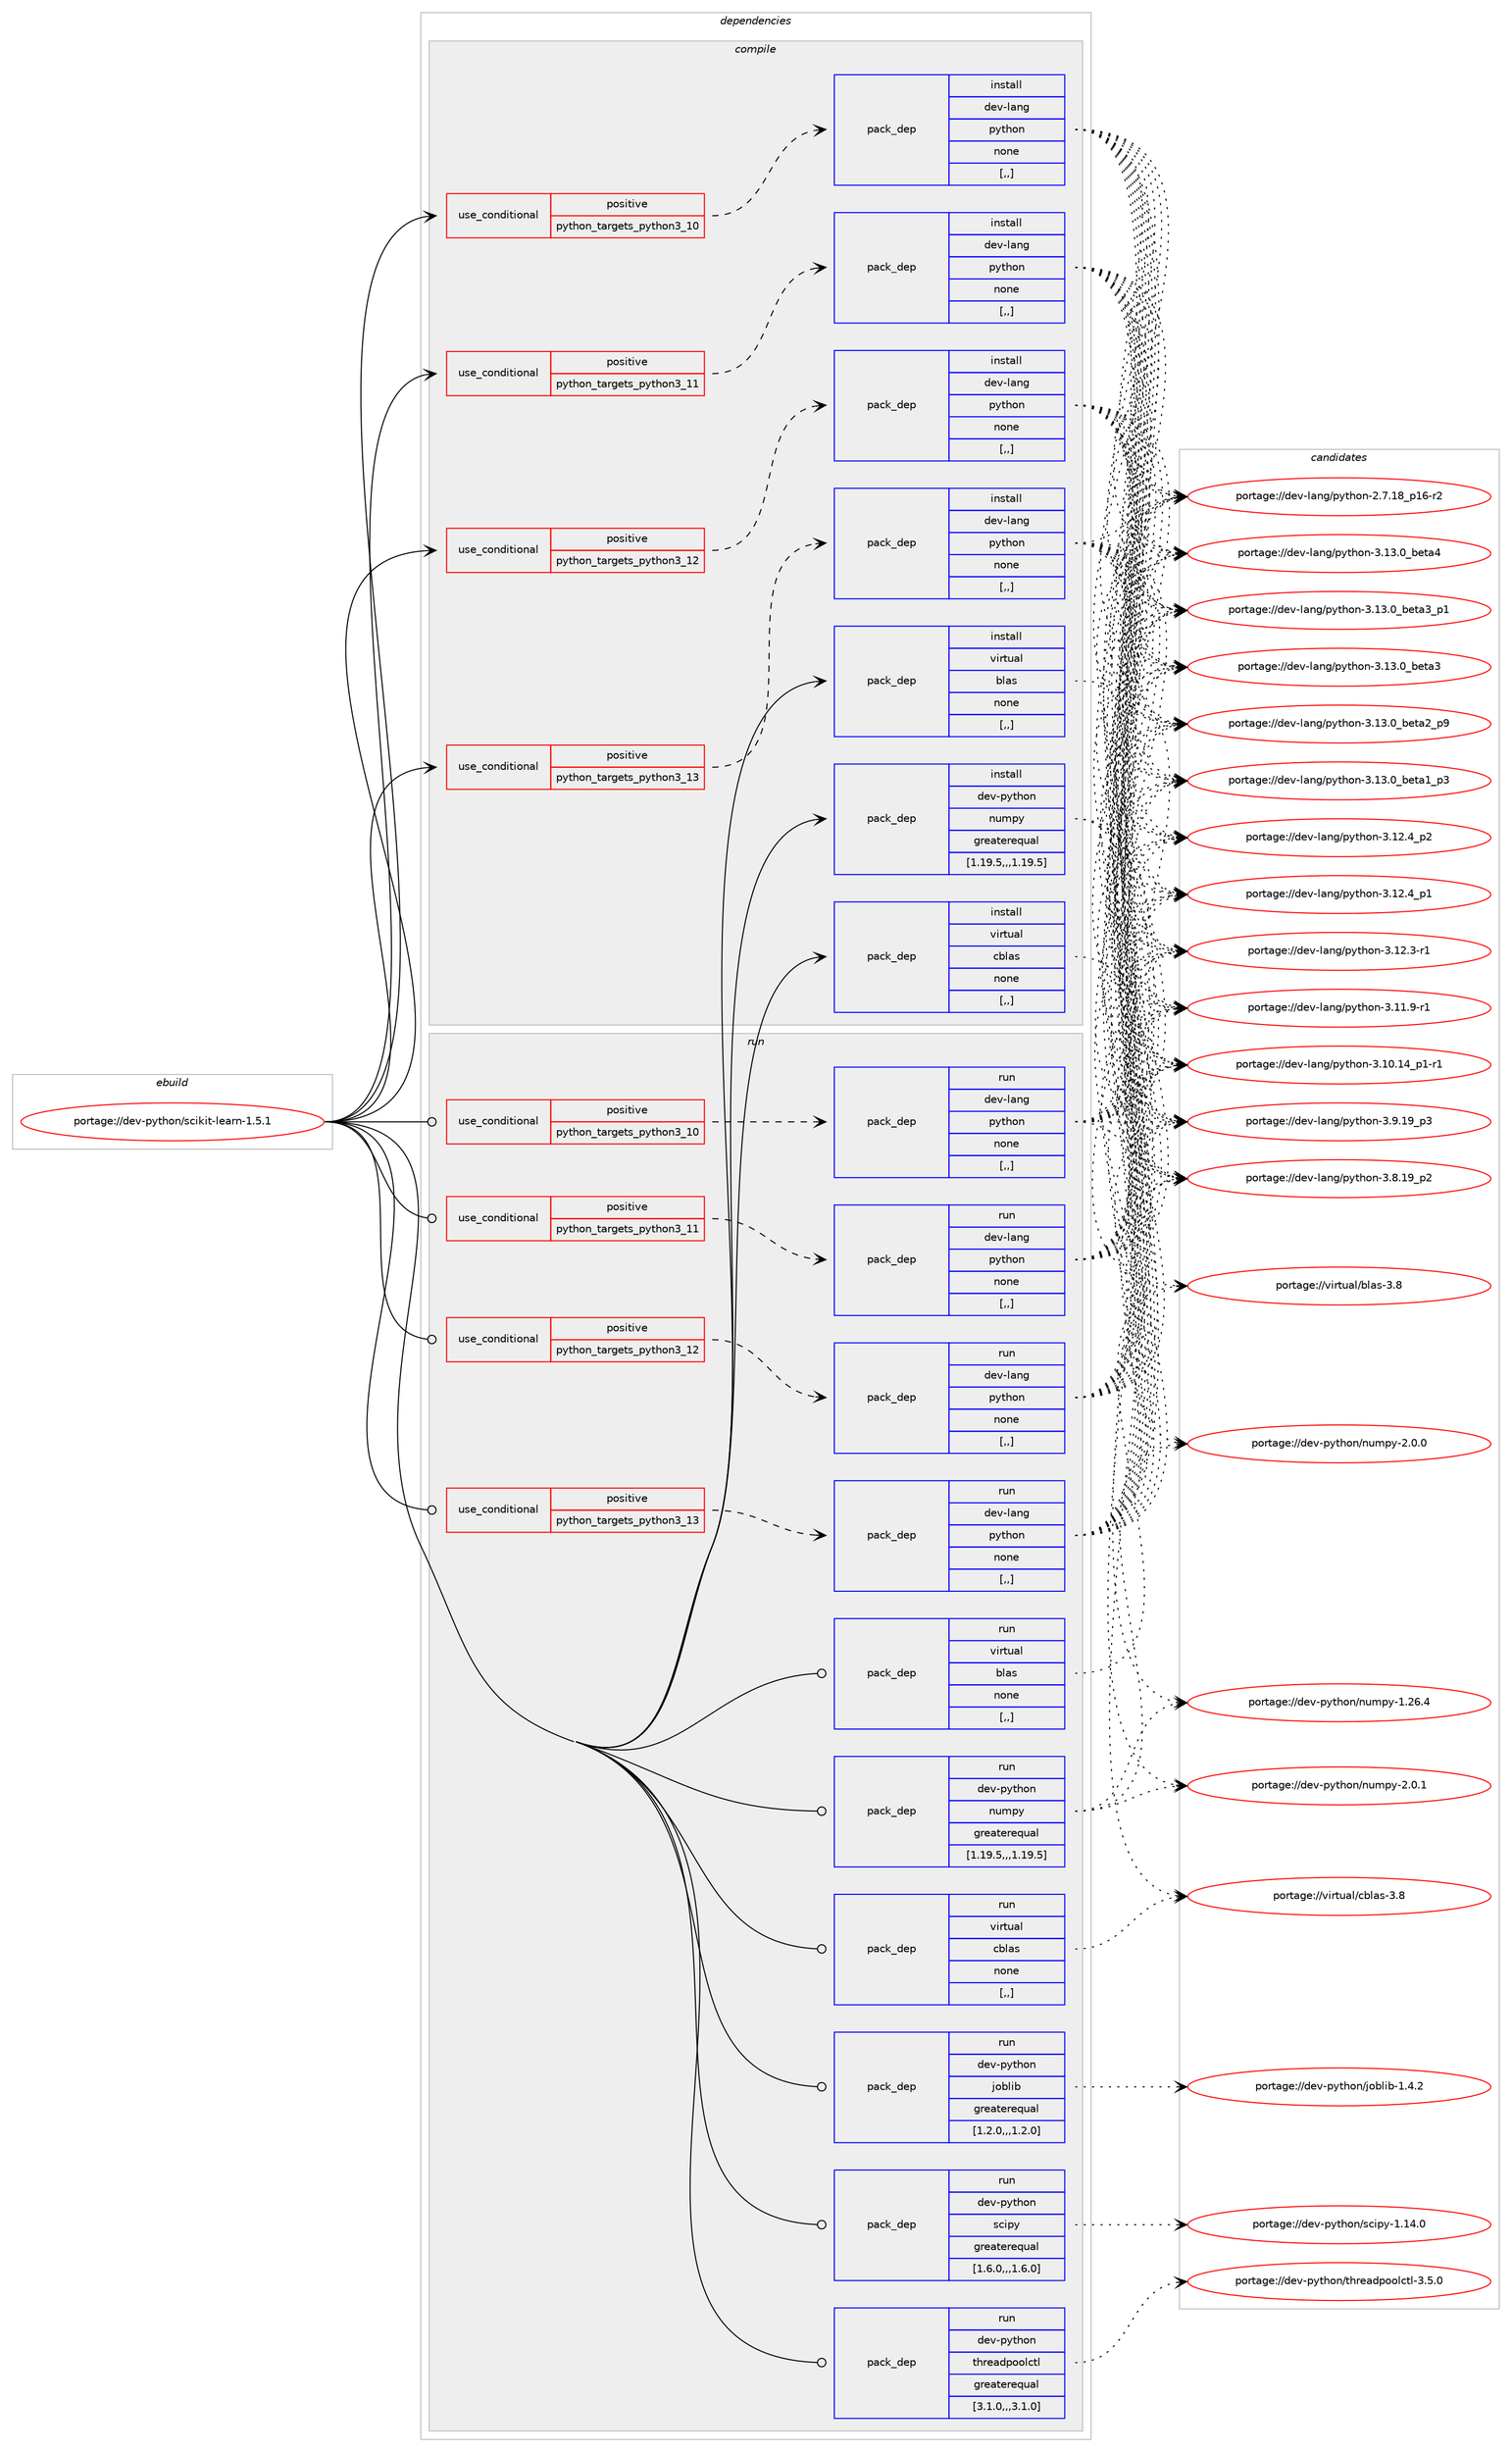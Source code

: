 digraph prolog {

# *************
# Graph options
# *************

newrank=true;
concentrate=true;
compound=true;
graph [rankdir=LR,fontname=Helvetica,fontsize=10,ranksep=1.5];#, ranksep=2.5, nodesep=0.2];
edge  [arrowhead=vee];
node  [fontname=Helvetica,fontsize=10];

# **********
# The ebuild
# **********

subgraph cluster_leftcol {
color=gray;
label=<<i>ebuild</i>>;
id [label="portage://dev-python/scikit-learn-1.5.1", color=red, width=4, href="../dev-python/scikit-learn-1.5.1.svg"];
}

# ****************
# The dependencies
# ****************

subgraph cluster_midcol {
color=gray;
label=<<i>dependencies</i>>;
subgraph cluster_compile {
fillcolor="#eeeeee";
style=filled;
label=<<i>compile</i>>;
subgraph cond39363 {
dependency162860 [label=<<TABLE BORDER="0" CELLBORDER="1" CELLSPACING="0" CELLPADDING="4"><TR><TD ROWSPAN="3" CELLPADDING="10">use_conditional</TD></TR><TR><TD>positive</TD></TR><TR><TD>python_targets_python3_10</TD></TR></TABLE>>, shape=none, color=red];
subgraph pack122225 {
dependency162861 [label=<<TABLE BORDER="0" CELLBORDER="1" CELLSPACING="0" CELLPADDING="4" WIDTH="220"><TR><TD ROWSPAN="6" CELLPADDING="30">pack_dep</TD></TR><TR><TD WIDTH="110">install</TD></TR><TR><TD>dev-lang</TD></TR><TR><TD>python</TD></TR><TR><TD>none</TD></TR><TR><TD>[,,]</TD></TR></TABLE>>, shape=none, color=blue];
}
dependency162860:e -> dependency162861:w [weight=20,style="dashed",arrowhead="vee"];
}
id:e -> dependency162860:w [weight=20,style="solid",arrowhead="vee"];
subgraph cond39364 {
dependency162862 [label=<<TABLE BORDER="0" CELLBORDER="1" CELLSPACING="0" CELLPADDING="4"><TR><TD ROWSPAN="3" CELLPADDING="10">use_conditional</TD></TR><TR><TD>positive</TD></TR><TR><TD>python_targets_python3_11</TD></TR></TABLE>>, shape=none, color=red];
subgraph pack122226 {
dependency162863 [label=<<TABLE BORDER="0" CELLBORDER="1" CELLSPACING="0" CELLPADDING="4" WIDTH="220"><TR><TD ROWSPAN="6" CELLPADDING="30">pack_dep</TD></TR><TR><TD WIDTH="110">install</TD></TR><TR><TD>dev-lang</TD></TR><TR><TD>python</TD></TR><TR><TD>none</TD></TR><TR><TD>[,,]</TD></TR></TABLE>>, shape=none, color=blue];
}
dependency162862:e -> dependency162863:w [weight=20,style="dashed",arrowhead="vee"];
}
id:e -> dependency162862:w [weight=20,style="solid",arrowhead="vee"];
subgraph cond39365 {
dependency162864 [label=<<TABLE BORDER="0" CELLBORDER="1" CELLSPACING="0" CELLPADDING="4"><TR><TD ROWSPAN="3" CELLPADDING="10">use_conditional</TD></TR><TR><TD>positive</TD></TR><TR><TD>python_targets_python3_12</TD></TR></TABLE>>, shape=none, color=red];
subgraph pack122227 {
dependency162865 [label=<<TABLE BORDER="0" CELLBORDER="1" CELLSPACING="0" CELLPADDING="4" WIDTH="220"><TR><TD ROWSPAN="6" CELLPADDING="30">pack_dep</TD></TR><TR><TD WIDTH="110">install</TD></TR><TR><TD>dev-lang</TD></TR><TR><TD>python</TD></TR><TR><TD>none</TD></TR><TR><TD>[,,]</TD></TR></TABLE>>, shape=none, color=blue];
}
dependency162864:e -> dependency162865:w [weight=20,style="dashed",arrowhead="vee"];
}
id:e -> dependency162864:w [weight=20,style="solid",arrowhead="vee"];
subgraph cond39366 {
dependency162866 [label=<<TABLE BORDER="0" CELLBORDER="1" CELLSPACING="0" CELLPADDING="4"><TR><TD ROWSPAN="3" CELLPADDING="10">use_conditional</TD></TR><TR><TD>positive</TD></TR><TR><TD>python_targets_python3_13</TD></TR></TABLE>>, shape=none, color=red];
subgraph pack122228 {
dependency162867 [label=<<TABLE BORDER="0" CELLBORDER="1" CELLSPACING="0" CELLPADDING="4" WIDTH="220"><TR><TD ROWSPAN="6" CELLPADDING="30">pack_dep</TD></TR><TR><TD WIDTH="110">install</TD></TR><TR><TD>dev-lang</TD></TR><TR><TD>python</TD></TR><TR><TD>none</TD></TR><TR><TD>[,,]</TD></TR></TABLE>>, shape=none, color=blue];
}
dependency162866:e -> dependency162867:w [weight=20,style="dashed",arrowhead="vee"];
}
id:e -> dependency162866:w [weight=20,style="solid",arrowhead="vee"];
subgraph pack122229 {
dependency162868 [label=<<TABLE BORDER="0" CELLBORDER="1" CELLSPACING="0" CELLPADDING="4" WIDTH="220"><TR><TD ROWSPAN="6" CELLPADDING="30">pack_dep</TD></TR><TR><TD WIDTH="110">install</TD></TR><TR><TD>dev-python</TD></TR><TR><TD>numpy</TD></TR><TR><TD>greaterequal</TD></TR><TR><TD>[1.19.5,,,1.19.5]</TD></TR></TABLE>>, shape=none, color=blue];
}
id:e -> dependency162868:w [weight=20,style="solid",arrowhead="vee"];
subgraph pack122230 {
dependency162869 [label=<<TABLE BORDER="0" CELLBORDER="1" CELLSPACING="0" CELLPADDING="4" WIDTH="220"><TR><TD ROWSPAN="6" CELLPADDING="30">pack_dep</TD></TR><TR><TD WIDTH="110">install</TD></TR><TR><TD>virtual</TD></TR><TR><TD>blas</TD></TR><TR><TD>none</TD></TR><TR><TD>[,,]</TD></TR></TABLE>>, shape=none, color=blue];
}
id:e -> dependency162869:w [weight=20,style="solid",arrowhead="vee"];
subgraph pack122231 {
dependency162870 [label=<<TABLE BORDER="0" CELLBORDER="1" CELLSPACING="0" CELLPADDING="4" WIDTH="220"><TR><TD ROWSPAN="6" CELLPADDING="30">pack_dep</TD></TR><TR><TD WIDTH="110">install</TD></TR><TR><TD>virtual</TD></TR><TR><TD>cblas</TD></TR><TR><TD>none</TD></TR><TR><TD>[,,]</TD></TR></TABLE>>, shape=none, color=blue];
}
id:e -> dependency162870:w [weight=20,style="solid",arrowhead="vee"];
}
subgraph cluster_compileandrun {
fillcolor="#eeeeee";
style=filled;
label=<<i>compile and run</i>>;
}
subgraph cluster_run {
fillcolor="#eeeeee";
style=filled;
label=<<i>run</i>>;
subgraph cond39367 {
dependency162871 [label=<<TABLE BORDER="0" CELLBORDER="1" CELLSPACING="0" CELLPADDING="4"><TR><TD ROWSPAN="3" CELLPADDING="10">use_conditional</TD></TR><TR><TD>positive</TD></TR><TR><TD>python_targets_python3_10</TD></TR></TABLE>>, shape=none, color=red];
subgraph pack122232 {
dependency162872 [label=<<TABLE BORDER="0" CELLBORDER="1" CELLSPACING="0" CELLPADDING="4" WIDTH="220"><TR><TD ROWSPAN="6" CELLPADDING="30">pack_dep</TD></TR><TR><TD WIDTH="110">run</TD></TR><TR><TD>dev-lang</TD></TR><TR><TD>python</TD></TR><TR><TD>none</TD></TR><TR><TD>[,,]</TD></TR></TABLE>>, shape=none, color=blue];
}
dependency162871:e -> dependency162872:w [weight=20,style="dashed",arrowhead="vee"];
}
id:e -> dependency162871:w [weight=20,style="solid",arrowhead="odot"];
subgraph cond39368 {
dependency162873 [label=<<TABLE BORDER="0" CELLBORDER="1" CELLSPACING="0" CELLPADDING="4"><TR><TD ROWSPAN="3" CELLPADDING="10">use_conditional</TD></TR><TR><TD>positive</TD></TR><TR><TD>python_targets_python3_11</TD></TR></TABLE>>, shape=none, color=red];
subgraph pack122233 {
dependency162874 [label=<<TABLE BORDER="0" CELLBORDER="1" CELLSPACING="0" CELLPADDING="4" WIDTH="220"><TR><TD ROWSPAN="6" CELLPADDING="30">pack_dep</TD></TR><TR><TD WIDTH="110">run</TD></TR><TR><TD>dev-lang</TD></TR><TR><TD>python</TD></TR><TR><TD>none</TD></TR><TR><TD>[,,]</TD></TR></TABLE>>, shape=none, color=blue];
}
dependency162873:e -> dependency162874:w [weight=20,style="dashed",arrowhead="vee"];
}
id:e -> dependency162873:w [weight=20,style="solid",arrowhead="odot"];
subgraph cond39369 {
dependency162875 [label=<<TABLE BORDER="0" CELLBORDER="1" CELLSPACING="0" CELLPADDING="4"><TR><TD ROWSPAN="3" CELLPADDING="10">use_conditional</TD></TR><TR><TD>positive</TD></TR><TR><TD>python_targets_python3_12</TD></TR></TABLE>>, shape=none, color=red];
subgraph pack122234 {
dependency162876 [label=<<TABLE BORDER="0" CELLBORDER="1" CELLSPACING="0" CELLPADDING="4" WIDTH="220"><TR><TD ROWSPAN="6" CELLPADDING="30">pack_dep</TD></TR><TR><TD WIDTH="110">run</TD></TR><TR><TD>dev-lang</TD></TR><TR><TD>python</TD></TR><TR><TD>none</TD></TR><TR><TD>[,,]</TD></TR></TABLE>>, shape=none, color=blue];
}
dependency162875:e -> dependency162876:w [weight=20,style="dashed",arrowhead="vee"];
}
id:e -> dependency162875:w [weight=20,style="solid",arrowhead="odot"];
subgraph cond39370 {
dependency162877 [label=<<TABLE BORDER="0" CELLBORDER="1" CELLSPACING="0" CELLPADDING="4"><TR><TD ROWSPAN="3" CELLPADDING="10">use_conditional</TD></TR><TR><TD>positive</TD></TR><TR><TD>python_targets_python3_13</TD></TR></TABLE>>, shape=none, color=red];
subgraph pack122235 {
dependency162878 [label=<<TABLE BORDER="0" CELLBORDER="1" CELLSPACING="0" CELLPADDING="4" WIDTH="220"><TR><TD ROWSPAN="6" CELLPADDING="30">pack_dep</TD></TR><TR><TD WIDTH="110">run</TD></TR><TR><TD>dev-lang</TD></TR><TR><TD>python</TD></TR><TR><TD>none</TD></TR><TR><TD>[,,]</TD></TR></TABLE>>, shape=none, color=blue];
}
dependency162877:e -> dependency162878:w [weight=20,style="dashed",arrowhead="vee"];
}
id:e -> dependency162877:w [weight=20,style="solid",arrowhead="odot"];
subgraph pack122236 {
dependency162879 [label=<<TABLE BORDER="0" CELLBORDER="1" CELLSPACING="0" CELLPADDING="4" WIDTH="220"><TR><TD ROWSPAN="6" CELLPADDING="30">pack_dep</TD></TR><TR><TD WIDTH="110">run</TD></TR><TR><TD>dev-python</TD></TR><TR><TD>joblib</TD></TR><TR><TD>greaterequal</TD></TR><TR><TD>[1.2.0,,,1.2.0]</TD></TR></TABLE>>, shape=none, color=blue];
}
id:e -> dependency162879:w [weight=20,style="solid",arrowhead="odot"];
subgraph pack122237 {
dependency162880 [label=<<TABLE BORDER="0" CELLBORDER="1" CELLSPACING="0" CELLPADDING="4" WIDTH="220"><TR><TD ROWSPAN="6" CELLPADDING="30">pack_dep</TD></TR><TR><TD WIDTH="110">run</TD></TR><TR><TD>dev-python</TD></TR><TR><TD>numpy</TD></TR><TR><TD>greaterequal</TD></TR><TR><TD>[1.19.5,,,1.19.5]</TD></TR></TABLE>>, shape=none, color=blue];
}
id:e -> dependency162880:w [weight=20,style="solid",arrowhead="odot"];
subgraph pack122238 {
dependency162881 [label=<<TABLE BORDER="0" CELLBORDER="1" CELLSPACING="0" CELLPADDING="4" WIDTH="220"><TR><TD ROWSPAN="6" CELLPADDING="30">pack_dep</TD></TR><TR><TD WIDTH="110">run</TD></TR><TR><TD>dev-python</TD></TR><TR><TD>scipy</TD></TR><TR><TD>greaterequal</TD></TR><TR><TD>[1.6.0,,,1.6.0]</TD></TR></TABLE>>, shape=none, color=blue];
}
id:e -> dependency162881:w [weight=20,style="solid",arrowhead="odot"];
subgraph pack122239 {
dependency162882 [label=<<TABLE BORDER="0" CELLBORDER="1" CELLSPACING="0" CELLPADDING="4" WIDTH="220"><TR><TD ROWSPAN="6" CELLPADDING="30">pack_dep</TD></TR><TR><TD WIDTH="110">run</TD></TR><TR><TD>dev-python</TD></TR><TR><TD>threadpoolctl</TD></TR><TR><TD>greaterequal</TD></TR><TR><TD>[3.1.0,,,3.1.0]</TD></TR></TABLE>>, shape=none, color=blue];
}
id:e -> dependency162882:w [weight=20,style="solid",arrowhead="odot"];
subgraph pack122240 {
dependency162883 [label=<<TABLE BORDER="0" CELLBORDER="1" CELLSPACING="0" CELLPADDING="4" WIDTH="220"><TR><TD ROWSPAN="6" CELLPADDING="30">pack_dep</TD></TR><TR><TD WIDTH="110">run</TD></TR><TR><TD>virtual</TD></TR><TR><TD>blas</TD></TR><TR><TD>none</TD></TR><TR><TD>[,,]</TD></TR></TABLE>>, shape=none, color=blue];
}
id:e -> dependency162883:w [weight=20,style="solid",arrowhead="odot"];
subgraph pack122241 {
dependency162884 [label=<<TABLE BORDER="0" CELLBORDER="1" CELLSPACING="0" CELLPADDING="4" WIDTH="220"><TR><TD ROWSPAN="6" CELLPADDING="30">pack_dep</TD></TR><TR><TD WIDTH="110">run</TD></TR><TR><TD>virtual</TD></TR><TR><TD>cblas</TD></TR><TR><TD>none</TD></TR><TR><TD>[,,]</TD></TR></TABLE>>, shape=none, color=blue];
}
id:e -> dependency162884:w [weight=20,style="solid",arrowhead="odot"];
}
}

# **************
# The candidates
# **************

subgraph cluster_choices {
rank=same;
color=gray;
label=<<i>candidates</i>>;

subgraph choice122225 {
color=black;
nodesep=1;
choice1001011184510897110103471121211161041111104551464951464895981011169752 [label="portage://dev-lang/python-3.13.0_beta4", color=red, width=4,href="../dev-lang/python-3.13.0_beta4.svg"];
choice10010111845108971101034711212111610411111045514649514648959810111697519511249 [label="portage://dev-lang/python-3.13.0_beta3_p1", color=red, width=4,href="../dev-lang/python-3.13.0_beta3_p1.svg"];
choice1001011184510897110103471121211161041111104551464951464895981011169751 [label="portage://dev-lang/python-3.13.0_beta3", color=red, width=4,href="../dev-lang/python-3.13.0_beta3.svg"];
choice10010111845108971101034711212111610411111045514649514648959810111697509511257 [label="portage://dev-lang/python-3.13.0_beta2_p9", color=red, width=4,href="../dev-lang/python-3.13.0_beta2_p9.svg"];
choice10010111845108971101034711212111610411111045514649514648959810111697499511251 [label="portage://dev-lang/python-3.13.0_beta1_p3", color=red, width=4,href="../dev-lang/python-3.13.0_beta1_p3.svg"];
choice100101118451089711010347112121116104111110455146495046529511250 [label="portage://dev-lang/python-3.12.4_p2", color=red, width=4,href="../dev-lang/python-3.12.4_p2.svg"];
choice100101118451089711010347112121116104111110455146495046529511249 [label="portage://dev-lang/python-3.12.4_p1", color=red, width=4,href="../dev-lang/python-3.12.4_p1.svg"];
choice100101118451089711010347112121116104111110455146495046514511449 [label="portage://dev-lang/python-3.12.3-r1", color=red, width=4,href="../dev-lang/python-3.12.3-r1.svg"];
choice100101118451089711010347112121116104111110455146494946574511449 [label="portage://dev-lang/python-3.11.9-r1", color=red, width=4,href="../dev-lang/python-3.11.9-r1.svg"];
choice100101118451089711010347112121116104111110455146494846495295112494511449 [label="portage://dev-lang/python-3.10.14_p1-r1", color=red, width=4,href="../dev-lang/python-3.10.14_p1-r1.svg"];
choice100101118451089711010347112121116104111110455146574649579511251 [label="portage://dev-lang/python-3.9.19_p3", color=red, width=4,href="../dev-lang/python-3.9.19_p3.svg"];
choice100101118451089711010347112121116104111110455146564649579511250 [label="portage://dev-lang/python-3.8.19_p2", color=red, width=4,href="../dev-lang/python-3.8.19_p2.svg"];
choice100101118451089711010347112121116104111110455046554649569511249544511450 [label="portage://dev-lang/python-2.7.18_p16-r2", color=red, width=4,href="../dev-lang/python-2.7.18_p16-r2.svg"];
dependency162861:e -> choice1001011184510897110103471121211161041111104551464951464895981011169752:w [style=dotted,weight="100"];
dependency162861:e -> choice10010111845108971101034711212111610411111045514649514648959810111697519511249:w [style=dotted,weight="100"];
dependency162861:e -> choice1001011184510897110103471121211161041111104551464951464895981011169751:w [style=dotted,weight="100"];
dependency162861:e -> choice10010111845108971101034711212111610411111045514649514648959810111697509511257:w [style=dotted,weight="100"];
dependency162861:e -> choice10010111845108971101034711212111610411111045514649514648959810111697499511251:w [style=dotted,weight="100"];
dependency162861:e -> choice100101118451089711010347112121116104111110455146495046529511250:w [style=dotted,weight="100"];
dependency162861:e -> choice100101118451089711010347112121116104111110455146495046529511249:w [style=dotted,weight="100"];
dependency162861:e -> choice100101118451089711010347112121116104111110455146495046514511449:w [style=dotted,weight="100"];
dependency162861:e -> choice100101118451089711010347112121116104111110455146494946574511449:w [style=dotted,weight="100"];
dependency162861:e -> choice100101118451089711010347112121116104111110455146494846495295112494511449:w [style=dotted,weight="100"];
dependency162861:e -> choice100101118451089711010347112121116104111110455146574649579511251:w [style=dotted,weight="100"];
dependency162861:e -> choice100101118451089711010347112121116104111110455146564649579511250:w [style=dotted,weight="100"];
dependency162861:e -> choice100101118451089711010347112121116104111110455046554649569511249544511450:w [style=dotted,weight="100"];
}
subgraph choice122226 {
color=black;
nodesep=1;
choice1001011184510897110103471121211161041111104551464951464895981011169752 [label="portage://dev-lang/python-3.13.0_beta4", color=red, width=4,href="../dev-lang/python-3.13.0_beta4.svg"];
choice10010111845108971101034711212111610411111045514649514648959810111697519511249 [label="portage://dev-lang/python-3.13.0_beta3_p1", color=red, width=4,href="../dev-lang/python-3.13.0_beta3_p1.svg"];
choice1001011184510897110103471121211161041111104551464951464895981011169751 [label="portage://dev-lang/python-3.13.0_beta3", color=red, width=4,href="../dev-lang/python-3.13.0_beta3.svg"];
choice10010111845108971101034711212111610411111045514649514648959810111697509511257 [label="portage://dev-lang/python-3.13.0_beta2_p9", color=red, width=4,href="../dev-lang/python-3.13.0_beta2_p9.svg"];
choice10010111845108971101034711212111610411111045514649514648959810111697499511251 [label="portage://dev-lang/python-3.13.0_beta1_p3", color=red, width=4,href="../dev-lang/python-3.13.0_beta1_p3.svg"];
choice100101118451089711010347112121116104111110455146495046529511250 [label="portage://dev-lang/python-3.12.4_p2", color=red, width=4,href="../dev-lang/python-3.12.4_p2.svg"];
choice100101118451089711010347112121116104111110455146495046529511249 [label="portage://dev-lang/python-3.12.4_p1", color=red, width=4,href="../dev-lang/python-3.12.4_p1.svg"];
choice100101118451089711010347112121116104111110455146495046514511449 [label="portage://dev-lang/python-3.12.3-r1", color=red, width=4,href="../dev-lang/python-3.12.3-r1.svg"];
choice100101118451089711010347112121116104111110455146494946574511449 [label="portage://dev-lang/python-3.11.9-r1", color=red, width=4,href="../dev-lang/python-3.11.9-r1.svg"];
choice100101118451089711010347112121116104111110455146494846495295112494511449 [label="portage://dev-lang/python-3.10.14_p1-r1", color=red, width=4,href="../dev-lang/python-3.10.14_p1-r1.svg"];
choice100101118451089711010347112121116104111110455146574649579511251 [label="portage://dev-lang/python-3.9.19_p3", color=red, width=4,href="../dev-lang/python-3.9.19_p3.svg"];
choice100101118451089711010347112121116104111110455146564649579511250 [label="portage://dev-lang/python-3.8.19_p2", color=red, width=4,href="../dev-lang/python-3.8.19_p2.svg"];
choice100101118451089711010347112121116104111110455046554649569511249544511450 [label="portage://dev-lang/python-2.7.18_p16-r2", color=red, width=4,href="../dev-lang/python-2.7.18_p16-r2.svg"];
dependency162863:e -> choice1001011184510897110103471121211161041111104551464951464895981011169752:w [style=dotted,weight="100"];
dependency162863:e -> choice10010111845108971101034711212111610411111045514649514648959810111697519511249:w [style=dotted,weight="100"];
dependency162863:e -> choice1001011184510897110103471121211161041111104551464951464895981011169751:w [style=dotted,weight="100"];
dependency162863:e -> choice10010111845108971101034711212111610411111045514649514648959810111697509511257:w [style=dotted,weight="100"];
dependency162863:e -> choice10010111845108971101034711212111610411111045514649514648959810111697499511251:w [style=dotted,weight="100"];
dependency162863:e -> choice100101118451089711010347112121116104111110455146495046529511250:w [style=dotted,weight="100"];
dependency162863:e -> choice100101118451089711010347112121116104111110455146495046529511249:w [style=dotted,weight="100"];
dependency162863:e -> choice100101118451089711010347112121116104111110455146495046514511449:w [style=dotted,weight="100"];
dependency162863:e -> choice100101118451089711010347112121116104111110455146494946574511449:w [style=dotted,weight="100"];
dependency162863:e -> choice100101118451089711010347112121116104111110455146494846495295112494511449:w [style=dotted,weight="100"];
dependency162863:e -> choice100101118451089711010347112121116104111110455146574649579511251:w [style=dotted,weight="100"];
dependency162863:e -> choice100101118451089711010347112121116104111110455146564649579511250:w [style=dotted,weight="100"];
dependency162863:e -> choice100101118451089711010347112121116104111110455046554649569511249544511450:w [style=dotted,weight="100"];
}
subgraph choice122227 {
color=black;
nodesep=1;
choice1001011184510897110103471121211161041111104551464951464895981011169752 [label="portage://dev-lang/python-3.13.0_beta4", color=red, width=4,href="../dev-lang/python-3.13.0_beta4.svg"];
choice10010111845108971101034711212111610411111045514649514648959810111697519511249 [label="portage://dev-lang/python-3.13.0_beta3_p1", color=red, width=4,href="../dev-lang/python-3.13.0_beta3_p1.svg"];
choice1001011184510897110103471121211161041111104551464951464895981011169751 [label="portage://dev-lang/python-3.13.0_beta3", color=red, width=4,href="../dev-lang/python-3.13.0_beta3.svg"];
choice10010111845108971101034711212111610411111045514649514648959810111697509511257 [label="portage://dev-lang/python-3.13.0_beta2_p9", color=red, width=4,href="../dev-lang/python-3.13.0_beta2_p9.svg"];
choice10010111845108971101034711212111610411111045514649514648959810111697499511251 [label="portage://dev-lang/python-3.13.0_beta1_p3", color=red, width=4,href="../dev-lang/python-3.13.0_beta1_p3.svg"];
choice100101118451089711010347112121116104111110455146495046529511250 [label="portage://dev-lang/python-3.12.4_p2", color=red, width=4,href="../dev-lang/python-3.12.4_p2.svg"];
choice100101118451089711010347112121116104111110455146495046529511249 [label="portage://dev-lang/python-3.12.4_p1", color=red, width=4,href="../dev-lang/python-3.12.4_p1.svg"];
choice100101118451089711010347112121116104111110455146495046514511449 [label="portage://dev-lang/python-3.12.3-r1", color=red, width=4,href="../dev-lang/python-3.12.3-r1.svg"];
choice100101118451089711010347112121116104111110455146494946574511449 [label="portage://dev-lang/python-3.11.9-r1", color=red, width=4,href="../dev-lang/python-3.11.9-r1.svg"];
choice100101118451089711010347112121116104111110455146494846495295112494511449 [label="portage://dev-lang/python-3.10.14_p1-r1", color=red, width=4,href="../dev-lang/python-3.10.14_p1-r1.svg"];
choice100101118451089711010347112121116104111110455146574649579511251 [label="portage://dev-lang/python-3.9.19_p3", color=red, width=4,href="../dev-lang/python-3.9.19_p3.svg"];
choice100101118451089711010347112121116104111110455146564649579511250 [label="portage://dev-lang/python-3.8.19_p2", color=red, width=4,href="../dev-lang/python-3.8.19_p2.svg"];
choice100101118451089711010347112121116104111110455046554649569511249544511450 [label="portage://dev-lang/python-2.7.18_p16-r2", color=red, width=4,href="../dev-lang/python-2.7.18_p16-r2.svg"];
dependency162865:e -> choice1001011184510897110103471121211161041111104551464951464895981011169752:w [style=dotted,weight="100"];
dependency162865:e -> choice10010111845108971101034711212111610411111045514649514648959810111697519511249:w [style=dotted,weight="100"];
dependency162865:e -> choice1001011184510897110103471121211161041111104551464951464895981011169751:w [style=dotted,weight="100"];
dependency162865:e -> choice10010111845108971101034711212111610411111045514649514648959810111697509511257:w [style=dotted,weight="100"];
dependency162865:e -> choice10010111845108971101034711212111610411111045514649514648959810111697499511251:w [style=dotted,weight="100"];
dependency162865:e -> choice100101118451089711010347112121116104111110455146495046529511250:w [style=dotted,weight="100"];
dependency162865:e -> choice100101118451089711010347112121116104111110455146495046529511249:w [style=dotted,weight="100"];
dependency162865:e -> choice100101118451089711010347112121116104111110455146495046514511449:w [style=dotted,weight="100"];
dependency162865:e -> choice100101118451089711010347112121116104111110455146494946574511449:w [style=dotted,weight="100"];
dependency162865:e -> choice100101118451089711010347112121116104111110455146494846495295112494511449:w [style=dotted,weight="100"];
dependency162865:e -> choice100101118451089711010347112121116104111110455146574649579511251:w [style=dotted,weight="100"];
dependency162865:e -> choice100101118451089711010347112121116104111110455146564649579511250:w [style=dotted,weight="100"];
dependency162865:e -> choice100101118451089711010347112121116104111110455046554649569511249544511450:w [style=dotted,weight="100"];
}
subgraph choice122228 {
color=black;
nodesep=1;
choice1001011184510897110103471121211161041111104551464951464895981011169752 [label="portage://dev-lang/python-3.13.0_beta4", color=red, width=4,href="../dev-lang/python-3.13.0_beta4.svg"];
choice10010111845108971101034711212111610411111045514649514648959810111697519511249 [label="portage://dev-lang/python-3.13.0_beta3_p1", color=red, width=4,href="../dev-lang/python-3.13.0_beta3_p1.svg"];
choice1001011184510897110103471121211161041111104551464951464895981011169751 [label="portage://dev-lang/python-3.13.0_beta3", color=red, width=4,href="../dev-lang/python-3.13.0_beta3.svg"];
choice10010111845108971101034711212111610411111045514649514648959810111697509511257 [label="portage://dev-lang/python-3.13.0_beta2_p9", color=red, width=4,href="../dev-lang/python-3.13.0_beta2_p9.svg"];
choice10010111845108971101034711212111610411111045514649514648959810111697499511251 [label="portage://dev-lang/python-3.13.0_beta1_p3", color=red, width=4,href="../dev-lang/python-3.13.0_beta1_p3.svg"];
choice100101118451089711010347112121116104111110455146495046529511250 [label="portage://dev-lang/python-3.12.4_p2", color=red, width=4,href="../dev-lang/python-3.12.4_p2.svg"];
choice100101118451089711010347112121116104111110455146495046529511249 [label="portage://dev-lang/python-3.12.4_p1", color=red, width=4,href="../dev-lang/python-3.12.4_p1.svg"];
choice100101118451089711010347112121116104111110455146495046514511449 [label="portage://dev-lang/python-3.12.3-r1", color=red, width=4,href="../dev-lang/python-3.12.3-r1.svg"];
choice100101118451089711010347112121116104111110455146494946574511449 [label="portage://dev-lang/python-3.11.9-r1", color=red, width=4,href="../dev-lang/python-3.11.9-r1.svg"];
choice100101118451089711010347112121116104111110455146494846495295112494511449 [label="portage://dev-lang/python-3.10.14_p1-r1", color=red, width=4,href="../dev-lang/python-3.10.14_p1-r1.svg"];
choice100101118451089711010347112121116104111110455146574649579511251 [label="portage://dev-lang/python-3.9.19_p3", color=red, width=4,href="../dev-lang/python-3.9.19_p3.svg"];
choice100101118451089711010347112121116104111110455146564649579511250 [label="portage://dev-lang/python-3.8.19_p2", color=red, width=4,href="../dev-lang/python-3.8.19_p2.svg"];
choice100101118451089711010347112121116104111110455046554649569511249544511450 [label="portage://dev-lang/python-2.7.18_p16-r2", color=red, width=4,href="../dev-lang/python-2.7.18_p16-r2.svg"];
dependency162867:e -> choice1001011184510897110103471121211161041111104551464951464895981011169752:w [style=dotted,weight="100"];
dependency162867:e -> choice10010111845108971101034711212111610411111045514649514648959810111697519511249:w [style=dotted,weight="100"];
dependency162867:e -> choice1001011184510897110103471121211161041111104551464951464895981011169751:w [style=dotted,weight="100"];
dependency162867:e -> choice10010111845108971101034711212111610411111045514649514648959810111697509511257:w [style=dotted,weight="100"];
dependency162867:e -> choice10010111845108971101034711212111610411111045514649514648959810111697499511251:w [style=dotted,weight="100"];
dependency162867:e -> choice100101118451089711010347112121116104111110455146495046529511250:w [style=dotted,weight="100"];
dependency162867:e -> choice100101118451089711010347112121116104111110455146495046529511249:w [style=dotted,weight="100"];
dependency162867:e -> choice100101118451089711010347112121116104111110455146495046514511449:w [style=dotted,weight="100"];
dependency162867:e -> choice100101118451089711010347112121116104111110455146494946574511449:w [style=dotted,weight="100"];
dependency162867:e -> choice100101118451089711010347112121116104111110455146494846495295112494511449:w [style=dotted,weight="100"];
dependency162867:e -> choice100101118451089711010347112121116104111110455146574649579511251:w [style=dotted,weight="100"];
dependency162867:e -> choice100101118451089711010347112121116104111110455146564649579511250:w [style=dotted,weight="100"];
dependency162867:e -> choice100101118451089711010347112121116104111110455046554649569511249544511450:w [style=dotted,weight="100"];
}
subgraph choice122229 {
color=black;
nodesep=1;
choice1001011184511212111610411111047110117109112121455046484649 [label="portage://dev-python/numpy-2.0.1", color=red, width=4,href="../dev-python/numpy-2.0.1.svg"];
choice1001011184511212111610411111047110117109112121455046484648 [label="portage://dev-python/numpy-2.0.0", color=red, width=4,href="../dev-python/numpy-2.0.0.svg"];
choice100101118451121211161041111104711011710911212145494650544652 [label="portage://dev-python/numpy-1.26.4", color=red, width=4,href="../dev-python/numpy-1.26.4.svg"];
dependency162868:e -> choice1001011184511212111610411111047110117109112121455046484649:w [style=dotted,weight="100"];
dependency162868:e -> choice1001011184511212111610411111047110117109112121455046484648:w [style=dotted,weight="100"];
dependency162868:e -> choice100101118451121211161041111104711011710911212145494650544652:w [style=dotted,weight="100"];
}
subgraph choice122230 {
color=black;
nodesep=1;
choice1181051141161179710847981089711545514656 [label="portage://virtual/blas-3.8", color=red, width=4,href="../virtual/blas-3.8.svg"];
dependency162869:e -> choice1181051141161179710847981089711545514656:w [style=dotted,weight="100"];
}
subgraph choice122231 {
color=black;
nodesep=1;
choice118105114116117971084799981089711545514656 [label="portage://virtual/cblas-3.8", color=red, width=4,href="../virtual/cblas-3.8.svg"];
dependency162870:e -> choice118105114116117971084799981089711545514656:w [style=dotted,weight="100"];
}
subgraph choice122232 {
color=black;
nodesep=1;
choice1001011184510897110103471121211161041111104551464951464895981011169752 [label="portage://dev-lang/python-3.13.0_beta4", color=red, width=4,href="../dev-lang/python-3.13.0_beta4.svg"];
choice10010111845108971101034711212111610411111045514649514648959810111697519511249 [label="portage://dev-lang/python-3.13.0_beta3_p1", color=red, width=4,href="../dev-lang/python-3.13.0_beta3_p1.svg"];
choice1001011184510897110103471121211161041111104551464951464895981011169751 [label="portage://dev-lang/python-3.13.0_beta3", color=red, width=4,href="../dev-lang/python-3.13.0_beta3.svg"];
choice10010111845108971101034711212111610411111045514649514648959810111697509511257 [label="portage://dev-lang/python-3.13.0_beta2_p9", color=red, width=4,href="../dev-lang/python-3.13.0_beta2_p9.svg"];
choice10010111845108971101034711212111610411111045514649514648959810111697499511251 [label="portage://dev-lang/python-3.13.0_beta1_p3", color=red, width=4,href="../dev-lang/python-3.13.0_beta1_p3.svg"];
choice100101118451089711010347112121116104111110455146495046529511250 [label="portage://dev-lang/python-3.12.4_p2", color=red, width=4,href="../dev-lang/python-3.12.4_p2.svg"];
choice100101118451089711010347112121116104111110455146495046529511249 [label="portage://dev-lang/python-3.12.4_p1", color=red, width=4,href="../dev-lang/python-3.12.4_p1.svg"];
choice100101118451089711010347112121116104111110455146495046514511449 [label="portage://dev-lang/python-3.12.3-r1", color=red, width=4,href="../dev-lang/python-3.12.3-r1.svg"];
choice100101118451089711010347112121116104111110455146494946574511449 [label="portage://dev-lang/python-3.11.9-r1", color=red, width=4,href="../dev-lang/python-3.11.9-r1.svg"];
choice100101118451089711010347112121116104111110455146494846495295112494511449 [label="portage://dev-lang/python-3.10.14_p1-r1", color=red, width=4,href="../dev-lang/python-3.10.14_p1-r1.svg"];
choice100101118451089711010347112121116104111110455146574649579511251 [label="portage://dev-lang/python-3.9.19_p3", color=red, width=4,href="../dev-lang/python-3.9.19_p3.svg"];
choice100101118451089711010347112121116104111110455146564649579511250 [label="portage://dev-lang/python-3.8.19_p2", color=red, width=4,href="../dev-lang/python-3.8.19_p2.svg"];
choice100101118451089711010347112121116104111110455046554649569511249544511450 [label="portage://dev-lang/python-2.7.18_p16-r2", color=red, width=4,href="../dev-lang/python-2.7.18_p16-r2.svg"];
dependency162872:e -> choice1001011184510897110103471121211161041111104551464951464895981011169752:w [style=dotted,weight="100"];
dependency162872:e -> choice10010111845108971101034711212111610411111045514649514648959810111697519511249:w [style=dotted,weight="100"];
dependency162872:e -> choice1001011184510897110103471121211161041111104551464951464895981011169751:w [style=dotted,weight="100"];
dependency162872:e -> choice10010111845108971101034711212111610411111045514649514648959810111697509511257:w [style=dotted,weight="100"];
dependency162872:e -> choice10010111845108971101034711212111610411111045514649514648959810111697499511251:w [style=dotted,weight="100"];
dependency162872:e -> choice100101118451089711010347112121116104111110455146495046529511250:w [style=dotted,weight="100"];
dependency162872:e -> choice100101118451089711010347112121116104111110455146495046529511249:w [style=dotted,weight="100"];
dependency162872:e -> choice100101118451089711010347112121116104111110455146495046514511449:w [style=dotted,weight="100"];
dependency162872:e -> choice100101118451089711010347112121116104111110455146494946574511449:w [style=dotted,weight="100"];
dependency162872:e -> choice100101118451089711010347112121116104111110455146494846495295112494511449:w [style=dotted,weight="100"];
dependency162872:e -> choice100101118451089711010347112121116104111110455146574649579511251:w [style=dotted,weight="100"];
dependency162872:e -> choice100101118451089711010347112121116104111110455146564649579511250:w [style=dotted,weight="100"];
dependency162872:e -> choice100101118451089711010347112121116104111110455046554649569511249544511450:w [style=dotted,weight="100"];
}
subgraph choice122233 {
color=black;
nodesep=1;
choice1001011184510897110103471121211161041111104551464951464895981011169752 [label="portage://dev-lang/python-3.13.0_beta4", color=red, width=4,href="../dev-lang/python-3.13.0_beta4.svg"];
choice10010111845108971101034711212111610411111045514649514648959810111697519511249 [label="portage://dev-lang/python-3.13.0_beta3_p1", color=red, width=4,href="../dev-lang/python-3.13.0_beta3_p1.svg"];
choice1001011184510897110103471121211161041111104551464951464895981011169751 [label="portage://dev-lang/python-3.13.0_beta3", color=red, width=4,href="../dev-lang/python-3.13.0_beta3.svg"];
choice10010111845108971101034711212111610411111045514649514648959810111697509511257 [label="portage://dev-lang/python-3.13.0_beta2_p9", color=red, width=4,href="../dev-lang/python-3.13.0_beta2_p9.svg"];
choice10010111845108971101034711212111610411111045514649514648959810111697499511251 [label="portage://dev-lang/python-3.13.0_beta1_p3", color=red, width=4,href="../dev-lang/python-3.13.0_beta1_p3.svg"];
choice100101118451089711010347112121116104111110455146495046529511250 [label="portage://dev-lang/python-3.12.4_p2", color=red, width=4,href="../dev-lang/python-3.12.4_p2.svg"];
choice100101118451089711010347112121116104111110455146495046529511249 [label="portage://dev-lang/python-3.12.4_p1", color=red, width=4,href="../dev-lang/python-3.12.4_p1.svg"];
choice100101118451089711010347112121116104111110455146495046514511449 [label="portage://dev-lang/python-3.12.3-r1", color=red, width=4,href="../dev-lang/python-3.12.3-r1.svg"];
choice100101118451089711010347112121116104111110455146494946574511449 [label="portage://dev-lang/python-3.11.9-r1", color=red, width=4,href="../dev-lang/python-3.11.9-r1.svg"];
choice100101118451089711010347112121116104111110455146494846495295112494511449 [label="portage://dev-lang/python-3.10.14_p1-r1", color=red, width=4,href="../dev-lang/python-3.10.14_p1-r1.svg"];
choice100101118451089711010347112121116104111110455146574649579511251 [label="portage://dev-lang/python-3.9.19_p3", color=red, width=4,href="../dev-lang/python-3.9.19_p3.svg"];
choice100101118451089711010347112121116104111110455146564649579511250 [label="portage://dev-lang/python-3.8.19_p2", color=red, width=4,href="../dev-lang/python-3.8.19_p2.svg"];
choice100101118451089711010347112121116104111110455046554649569511249544511450 [label="portage://dev-lang/python-2.7.18_p16-r2", color=red, width=4,href="../dev-lang/python-2.7.18_p16-r2.svg"];
dependency162874:e -> choice1001011184510897110103471121211161041111104551464951464895981011169752:w [style=dotted,weight="100"];
dependency162874:e -> choice10010111845108971101034711212111610411111045514649514648959810111697519511249:w [style=dotted,weight="100"];
dependency162874:e -> choice1001011184510897110103471121211161041111104551464951464895981011169751:w [style=dotted,weight="100"];
dependency162874:e -> choice10010111845108971101034711212111610411111045514649514648959810111697509511257:w [style=dotted,weight="100"];
dependency162874:e -> choice10010111845108971101034711212111610411111045514649514648959810111697499511251:w [style=dotted,weight="100"];
dependency162874:e -> choice100101118451089711010347112121116104111110455146495046529511250:w [style=dotted,weight="100"];
dependency162874:e -> choice100101118451089711010347112121116104111110455146495046529511249:w [style=dotted,weight="100"];
dependency162874:e -> choice100101118451089711010347112121116104111110455146495046514511449:w [style=dotted,weight="100"];
dependency162874:e -> choice100101118451089711010347112121116104111110455146494946574511449:w [style=dotted,weight="100"];
dependency162874:e -> choice100101118451089711010347112121116104111110455146494846495295112494511449:w [style=dotted,weight="100"];
dependency162874:e -> choice100101118451089711010347112121116104111110455146574649579511251:w [style=dotted,weight="100"];
dependency162874:e -> choice100101118451089711010347112121116104111110455146564649579511250:w [style=dotted,weight="100"];
dependency162874:e -> choice100101118451089711010347112121116104111110455046554649569511249544511450:w [style=dotted,weight="100"];
}
subgraph choice122234 {
color=black;
nodesep=1;
choice1001011184510897110103471121211161041111104551464951464895981011169752 [label="portage://dev-lang/python-3.13.0_beta4", color=red, width=4,href="../dev-lang/python-3.13.0_beta4.svg"];
choice10010111845108971101034711212111610411111045514649514648959810111697519511249 [label="portage://dev-lang/python-3.13.0_beta3_p1", color=red, width=4,href="../dev-lang/python-3.13.0_beta3_p1.svg"];
choice1001011184510897110103471121211161041111104551464951464895981011169751 [label="portage://dev-lang/python-3.13.0_beta3", color=red, width=4,href="../dev-lang/python-3.13.0_beta3.svg"];
choice10010111845108971101034711212111610411111045514649514648959810111697509511257 [label="portage://dev-lang/python-3.13.0_beta2_p9", color=red, width=4,href="../dev-lang/python-3.13.0_beta2_p9.svg"];
choice10010111845108971101034711212111610411111045514649514648959810111697499511251 [label="portage://dev-lang/python-3.13.0_beta1_p3", color=red, width=4,href="../dev-lang/python-3.13.0_beta1_p3.svg"];
choice100101118451089711010347112121116104111110455146495046529511250 [label="portage://dev-lang/python-3.12.4_p2", color=red, width=4,href="../dev-lang/python-3.12.4_p2.svg"];
choice100101118451089711010347112121116104111110455146495046529511249 [label="portage://dev-lang/python-3.12.4_p1", color=red, width=4,href="../dev-lang/python-3.12.4_p1.svg"];
choice100101118451089711010347112121116104111110455146495046514511449 [label="portage://dev-lang/python-3.12.3-r1", color=red, width=4,href="../dev-lang/python-3.12.3-r1.svg"];
choice100101118451089711010347112121116104111110455146494946574511449 [label="portage://dev-lang/python-3.11.9-r1", color=red, width=4,href="../dev-lang/python-3.11.9-r1.svg"];
choice100101118451089711010347112121116104111110455146494846495295112494511449 [label="portage://dev-lang/python-3.10.14_p1-r1", color=red, width=4,href="../dev-lang/python-3.10.14_p1-r1.svg"];
choice100101118451089711010347112121116104111110455146574649579511251 [label="portage://dev-lang/python-3.9.19_p3", color=red, width=4,href="../dev-lang/python-3.9.19_p3.svg"];
choice100101118451089711010347112121116104111110455146564649579511250 [label="portage://dev-lang/python-3.8.19_p2", color=red, width=4,href="../dev-lang/python-3.8.19_p2.svg"];
choice100101118451089711010347112121116104111110455046554649569511249544511450 [label="portage://dev-lang/python-2.7.18_p16-r2", color=red, width=4,href="../dev-lang/python-2.7.18_p16-r2.svg"];
dependency162876:e -> choice1001011184510897110103471121211161041111104551464951464895981011169752:w [style=dotted,weight="100"];
dependency162876:e -> choice10010111845108971101034711212111610411111045514649514648959810111697519511249:w [style=dotted,weight="100"];
dependency162876:e -> choice1001011184510897110103471121211161041111104551464951464895981011169751:w [style=dotted,weight="100"];
dependency162876:e -> choice10010111845108971101034711212111610411111045514649514648959810111697509511257:w [style=dotted,weight="100"];
dependency162876:e -> choice10010111845108971101034711212111610411111045514649514648959810111697499511251:w [style=dotted,weight="100"];
dependency162876:e -> choice100101118451089711010347112121116104111110455146495046529511250:w [style=dotted,weight="100"];
dependency162876:e -> choice100101118451089711010347112121116104111110455146495046529511249:w [style=dotted,weight="100"];
dependency162876:e -> choice100101118451089711010347112121116104111110455146495046514511449:w [style=dotted,weight="100"];
dependency162876:e -> choice100101118451089711010347112121116104111110455146494946574511449:w [style=dotted,weight="100"];
dependency162876:e -> choice100101118451089711010347112121116104111110455146494846495295112494511449:w [style=dotted,weight="100"];
dependency162876:e -> choice100101118451089711010347112121116104111110455146574649579511251:w [style=dotted,weight="100"];
dependency162876:e -> choice100101118451089711010347112121116104111110455146564649579511250:w [style=dotted,weight="100"];
dependency162876:e -> choice100101118451089711010347112121116104111110455046554649569511249544511450:w [style=dotted,weight="100"];
}
subgraph choice122235 {
color=black;
nodesep=1;
choice1001011184510897110103471121211161041111104551464951464895981011169752 [label="portage://dev-lang/python-3.13.0_beta4", color=red, width=4,href="../dev-lang/python-3.13.0_beta4.svg"];
choice10010111845108971101034711212111610411111045514649514648959810111697519511249 [label="portage://dev-lang/python-3.13.0_beta3_p1", color=red, width=4,href="../dev-lang/python-3.13.0_beta3_p1.svg"];
choice1001011184510897110103471121211161041111104551464951464895981011169751 [label="portage://dev-lang/python-3.13.0_beta3", color=red, width=4,href="../dev-lang/python-3.13.0_beta3.svg"];
choice10010111845108971101034711212111610411111045514649514648959810111697509511257 [label="portage://dev-lang/python-3.13.0_beta2_p9", color=red, width=4,href="../dev-lang/python-3.13.0_beta2_p9.svg"];
choice10010111845108971101034711212111610411111045514649514648959810111697499511251 [label="portage://dev-lang/python-3.13.0_beta1_p3", color=red, width=4,href="../dev-lang/python-3.13.0_beta1_p3.svg"];
choice100101118451089711010347112121116104111110455146495046529511250 [label="portage://dev-lang/python-3.12.4_p2", color=red, width=4,href="../dev-lang/python-3.12.4_p2.svg"];
choice100101118451089711010347112121116104111110455146495046529511249 [label="portage://dev-lang/python-3.12.4_p1", color=red, width=4,href="../dev-lang/python-3.12.4_p1.svg"];
choice100101118451089711010347112121116104111110455146495046514511449 [label="portage://dev-lang/python-3.12.3-r1", color=red, width=4,href="../dev-lang/python-3.12.3-r1.svg"];
choice100101118451089711010347112121116104111110455146494946574511449 [label="portage://dev-lang/python-3.11.9-r1", color=red, width=4,href="../dev-lang/python-3.11.9-r1.svg"];
choice100101118451089711010347112121116104111110455146494846495295112494511449 [label="portage://dev-lang/python-3.10.14_p1-r1", color=red, width=4,href="../dev-lang/python-3.10.14_p1-r1.svg"];
choice100101118451089711010347112121116104111110455146574649579511251 [label="portage://dev-lang/python-3.9.19_p3", color=red, width=4,href="../dev-lang/python-3.9.19_p3.svg"];
choice100101118451089711010347112121116104111110455146564649579511250 [label="portage://dev-lang/python-3.8.19_p2", color=red, width=4,href="../dev-lang/python-3.8.19_p2.svg"];
choice100101118451089711010347112121116104111110455046554649569511249544511450 [label="portage://dev-lang/python-2.7.18_p16-r2", color=red, width=4,href="../dev-lang/python-2.7.18_p16-r2.svg"];
dependency162878:e -> choice1001011184510897110103471121211161041111104551464951464895981011169752:w [style=dotted,weight="100"];
dependency162878:e -> choice10010111845108971101034711212111610411111045514649514648959810111697519511249:w [style=dotted,weight="100"];
dependency162878:e -> choice1001011184510897110103471121211161041111104551464951464895981011169751:w [style=dotted,weight="100"];
dependency162878:e -> choice10010111845108971101034711212111610411111045514649514648959810111697509511257:w [style=dotted,weight="100"];
dependency162878:e -> choice10010111845108971101034711212111610411111045514649514648959810111697499511251:w [style=dotted,weight="100"];
dependency162878:e -> choice100101118451089711010347112121116104111110455146495046529511250:w [style=dotted,weight="100"];
dependency162878:e -> choice100101118451089711010347112121116104111110455146495046529511249:w [style=dotted,weight="100"];
dependency162878:e -> choice100101118451089711010347112121116104111110455146495046514511449:w [style=dotted,weight="100"];
dependency162878:e -> choice100101118451089711010347112121116104111110455146494946574511449:w [style=dotted,weight="100"];
dependency162878:e -> choice100101118451089711010347112121116104111110455146494846495295112494511449:w [style=dotted,weight="100"];
dependency162878:e -> choice100101118451089711010347112121116104111110455146574649579511251:w [style=dotted,weight="100"];
dependency162878:e -> choice100101118451089711010347112121116104111110455146564649579511250:w [style=dotted,weight="100"];
dependency162878:e -> choice100101118451089711010347112121116104111110455046554649569511249544511450:w [style=dotted,weight="100"];
}
subgraph choice122236 {
color=black;
nodesep=1;
choice10010111845112121116104111110471061119810810598454946524650 [label="portage://dev-python/joblib-1.4.2", color=red, width=4,href="../dev-python/joblib-1.4.2.svg"];
dependency162879:e -> choice10010111845112121116104111110471061119810810598454946524650:w [style=dotted,weight="100"];
}
subgraph choice122237 {
color=black;
nodesep=1;
choice1001011184511212111610411111047110117109112121455046484649 [label="portage://dev-python/numpy-2.0.1", color=red, width=4,href="../dev-python/numpy-2.0.1.svg"];
choice1001011184511212111610411111047110117109112121455046484648 [label="portage://dev-python/numpy-2.0.0", color=red, width=4,href="../dev-python/numpy-2.0.0.svg"];
choice100101118451121211161041111104711011710911212145494650544652 [label="portage://dev-python/numpy-1.26.4", color=red, width=4,href="../dev-python/numpy-1.26.4.svg"];
dependency162880:e -> choice1001011184511212111610411111047110117109112121455046484649:w [style=dotted,weight="100"];
dependency162880:e -> choice1001011184511212111610411111047110117109112121455046484648:w [style=dotted,weight="100"];
dependency162880:e -> choice100101118451121211161041111104711011710911212145494650544652:w [style=dotted,weight="100"];
}
subgraph choice122238 {
color=black;
nodesep=1;
choice10010111845112121116104111110471159910511212145494649524648 [label="portage://dev-python/scipy-1.14.0", color=red, width=4,href="../dev-python/scipy-1.14.0.svg"];
dependency162881:e -> choice10010111845112121116104111110471159910511212145494649524648:w [style=dotted,weight="100"];
}
subgraph choice122239 {
color=black;
nodesep=1;
choice10010111845112121116104111110471161041141019710011211111110899116108455146534648 [label="portage://dev-python/threadpoolctl-3.5.0", color=red, width=4,href="../dev-python/threadpoolctl-3.5.0.svg"];
dependency162882:e -> choice10010111845112121116104111110471161041141019710011211111110899116108455146534648:w [style=dotted,weight="100"];
}
subgraph choice122240 {
color=black;
nodesep=1;
choice1181051141161179710847981089711545514656 [label="portage://virtual/blas-3.8", color=red, width=4,href="../virtual/blas-3.8.svg"];
dependency162883:e -> choice1181051141161179710847981089711545514656:w [style=dotted,weight="100"];
}
subgraph choice122241 {
color=black;
nodesep=1;
choice118105114116117971084799981089711545514656 [label="portage://virtual/cblas-3.8", color=red, width=4,href="../virtual/cblas-3.8.svg"];
dependency162884:e -> choice118105114116117971084799981089711545514656:w [style=dotted,weight="100"];
}
}

}
